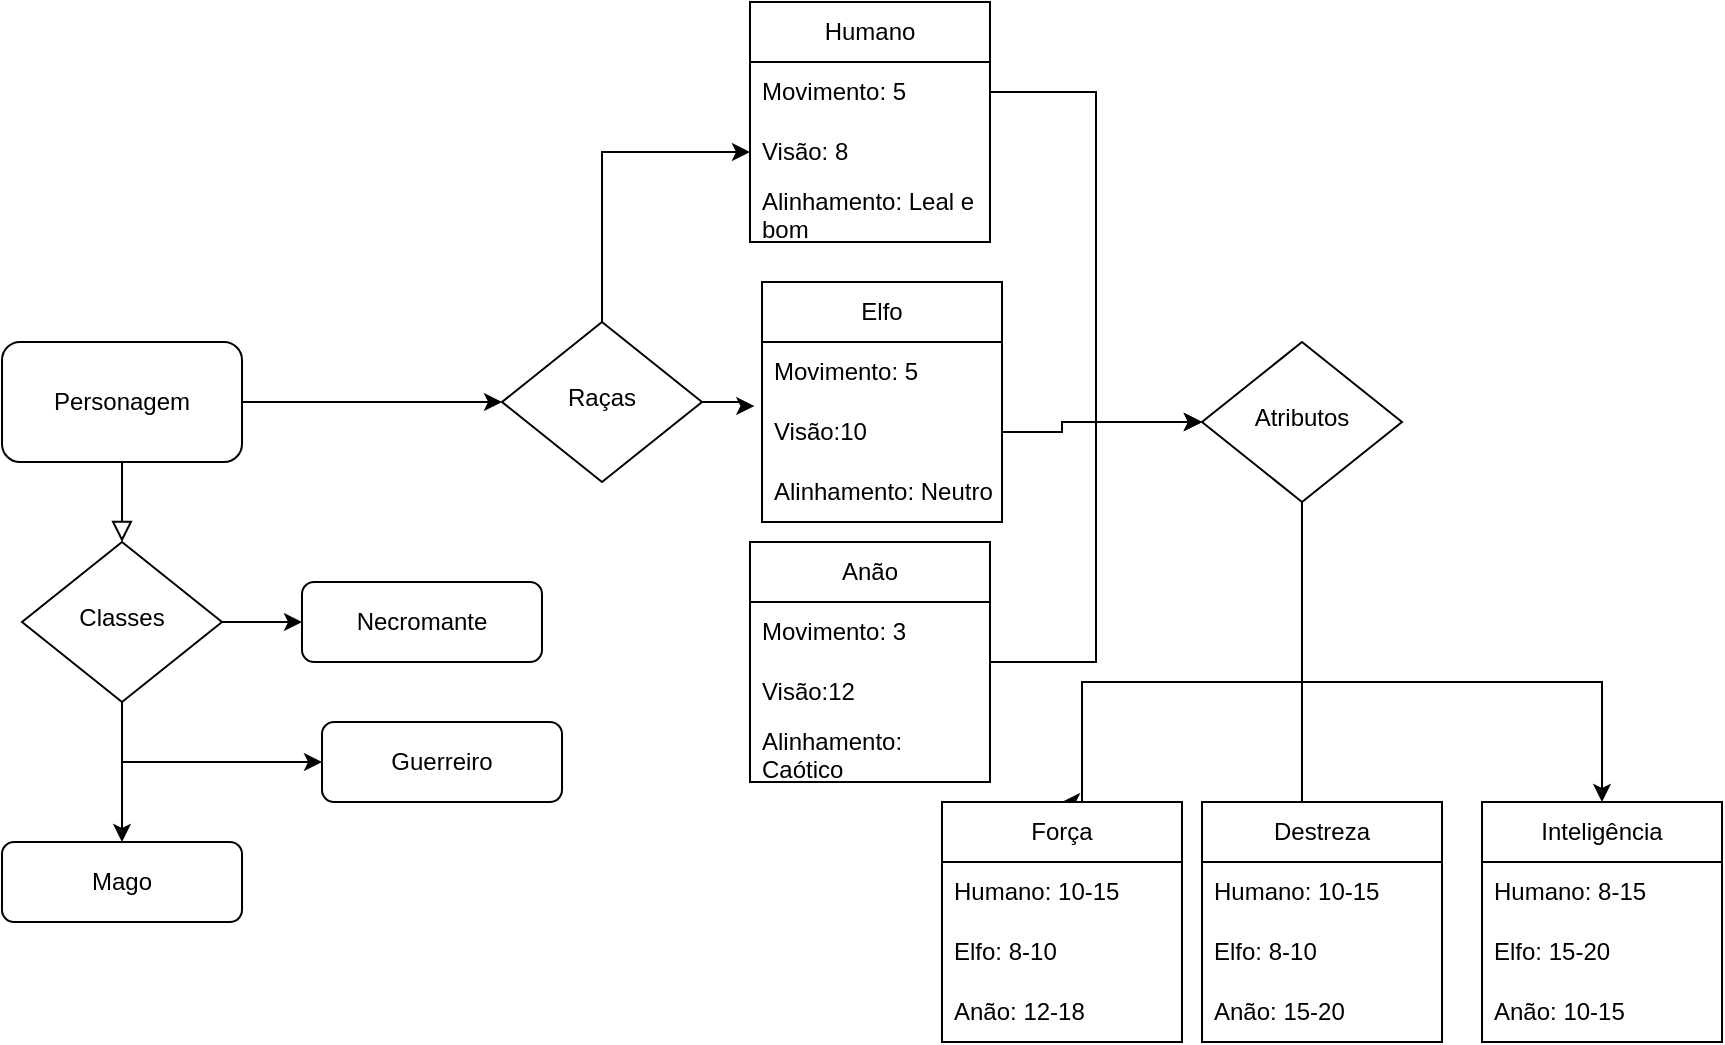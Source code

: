 <mxfile version="26.1.3">
  <diagram id="C5RBs43oDa-KdzZeNtuy" name="Page-1">
    <mxGraphModel dx="1081" dy="1758" grid="1" gridSize="10" guides="1" tooltips="1" connect="1" arrows="1" fold="1" page="1" pageScale="1" pageWidth="827" pageHeight="1169" math="0" shadow="0">
      <root>
        <mxCell id="WIyWlLk6GJQsqaUBKTNV-0" />
        <mxCell id="WIyWlLk6GJQsqaUBKTNV-1" parent="WIyWlLk6GJQsqaUBKTNV-0" />
        <mxCell id="WIyWlLk6GJQsqaUBKTNV-2" value="" style="rounded=0;html=1;jettySize=auto;orthogonalLoop=1;fontSize=11;endArrow=block;endFill=0;endSize=8;strokeWidth=1;shadow=0;labelBackgroundColor=none;edgeStyle=orthogonalEdgeStyle;" parent="WIyWlLk6GJQsqaUBKTNV-1" source="WIyWlLk6GJQsqaUBKTNV-3" target="WIyWlLk6GJQsqaUBKTNV-6" edge="1">
          <mxGeometry relative="1" as="geometry" />
        </mxCell>
        <mxCell id="BFYMt_2HhgS-FBfQeuZy-7" style="edgeStyle=orthogonalEdgeStyle;rounded=0;orthogonalLoop=1;jettySize=auto;html=1;entryX=0;entryY=0.5;entryDx=0;entryDy=0;" edge="1" parent="WIyWlLk6GJQsqaUBKTNV-1" source="WIyWlLk6GJQsqaUBKTNV-3" target="BFYMt_2HhgS-FBfQeuZy-10">
          <mxGeometry relative="1" as="geometry">
            <mxPoint x="460" y="60" as="targetPoint" />
          </mxGeometry>
        </mxCell>
        <mxCell id="WIyWlLk6GJQsqaUBKTNV-3" value="Personagem" style="rounded=1;whiteSpace=wrap;html=1;fontSize=12;glass=0;strokeWidth=1;shadow=0;" parent="WIyWlLk6GJQsqaUBKTNV-1" vertex="1">
          <mxGeometry x="40" y="30" width="120" height="60" as="geometry" />
        </mxCell>
        <mxCell id="BFYMt_2HhgS-FBfQeuZy-3" style="edgeStyle=orthogonalEdgeStyle;rounded=0;orthogonalLoop=1;jettySize=auto;html=1;" edge="1" parent="WIyWlLk6GJQsqaUBKTNV-1" source="WIyWlLk6GJQsqaUBKTNV-6" target="BFYMt_2HhgS-FBfQeuZy-2">
          <mxGeometry relative="1" as="geometry" />
        </mxCell>
        <mxCell id="BFYMt_2HhgS-FBfQeuZy-5" style="edgeStyle=orthogonalEdgeStyle;rounded=0;orthogonalLoop=1;jettySize=auto;html=1;entryX=0;entryY=0.5;entryDx=0;entryDy=0;" edge="1" parent="WIyWlLk6GJQsqaUBKTNV-1" source="WIyWlLk6GJQsqaUBKTNV-6" target="BFYMt_2HhgS-FBfQeuZy-4">
          <mxGeometry relative="1" as="geometry" />
        </mxCell>
        <mxCell id="BFYMt_2HhgS-FBfQeuZy-8" value="" style="edgeStyle=orthogonalEdgeStyle;rounded=0;orthogonalLoop=1;jettySize=auto;html=1;" edge="1" parent="WIyWlLk6GJQsqaUBKTNV-1" source="WIyWlLk6GJQsqaUBKTNV-6" target="WIyWlLk6GJQsqaUBKTNV-7">
          <mxGeometry relative="1" as="geometry">
            <Array as="points">
              <mxPoint x="320" y="240" />
              <mxPoint x="320" y="240" />
            </Array>
          </mxGeometry>
        </mxCell>
        <mxCell id="WIyWlLk6GJQsqaUBKTNV-6" value="Classes" style="rhombus;whiteSpace=wrap;html=1;shadow=0;fontFamily=Helvetica;fontSize=12;align=center;strokeWidth=1;spacing=6;spacingTop=-4;" parent="WIyWlLk6GJQsqaUBKTNV-1" vertex="1">
          <mxGeometry x="50" y="130" width="100" height="80" as="geometry" />
        </mxCell>
        <mxCell id="WIyWlLk6GJQsqaUBKTNV-7" value="Guerreiro" style="rounded=1;whiteSpace=wrap;html=1;fontSize=12;glass=0;strokeWidth=1;shadow=0;" parent="WIyWlLk6GJQsqaUBKTNV-1" vertex="1">
          <mxGeometry x="200" y="220" width="120" height="40" as="geometry" />
        </mxCell>
        <mxCell id="BFYMt_2HhgS-FBfQeuZy-2" value="Mago" style="rounded=1;whiteSpace=wrap;html=1;fontSize=12;glass=0;strokeWidth=1;shadow=0;" vertex="1" parent="WIyWlLk6GJQsqaUBKTNV-1">
          <mxGeometry x="40" y="280" width="120" height="40" as="geometry" />
        </mxCell>
        <mxCell id="BFYMt_2HhgS-FBfQeuZy-4" value="Necromante" style="rounded=1;whiteSpace=wrap;html=1;fontSize=12;glass=0;strokeWidth=1;shadow=0;" vertex="1" parent="WIyWlLk6GJQsqaUBKTNV-1">
          <mxGeometry x="190" y="150" width="120" height="40" as="geometry" />
        </mxCell>
        <mxCell id="BFYMt_2HhgS-FBfQeuZy-16" style="edgeStyle=orthogonalEdgeStyle;rounded=0;orthogonalLoop=1;jettySize=auto;html=1;entryX=0;entryY=0.5;entryDx=0;entryDy=0;" edge="1" parent="WIyWlLk6GJQsqaUBKTNV-1" source="BFYMt_2HhgS-FBfQeuZy-10" target="BFYMt_2HhgS-FBfQeuZy-47">
          <mxGeometry relative="1" as="geometry">
            <mxPoint x="440" y="70" as="targetPoint" />
          </mxGeometry>
        </mxCell>
        <mxCell id="BFYMt_2HhgS-FBfQeuZy-17" style="edgeStyle=orthogonalEdgeStyle;rounded=0;orthogonalLoop=1;jettySize=auto;html=1;entryX=-0.032;entryY=0.067;entryDx=0;entryDy=0;entryPerimeter=0;" edge="1" parent="WIyWlLk6GJQsqaUBKTNV-1" source="BFYMt_2HhgS-FBfQeuZy-10" target="BFYMt_2HhgS-FBfQeuZy-51">
          <mxGeometry relative="1" as="geometry">
            <mxPoint x="450" y="60" as="targetPoint" />
          </mxGeometry>
        </mxCell>
        <mxCell id="BFYMt_2HhgS-FBfQeuZy-10" value="Raças" style="rhombus;whiteSpace=wrap;html=1;shadow=0;fontFamily=Helvetica;fontSize=12;align=center;strokeWidth=1;spacing=6;spacingTop=-4;" vertex="1" parent="WIyWlLk6GJQsqaUBKTNV-1">
          <mxGeometry x="290" y="20" width="100" height="80" as="geometry" />
        </mxCell>
        <mxCell id="BFYMt_2HhgS-FBfQeuZy-24" style="edgeStyle=orthogonalEdgeStyle;rounded=0;orthogonalLoop=1;jettySize=auto;html=1;exitX=1;exitY=0.5;exitDx=0;exitDy=0;" edge="1" parent="WIyWlLk6GJQsqaUBKTNV-1" source="BFYMt_2HhgS-FBfQeuZy-51" target="BFYMt_2HhgS-FBfQeuZy-23">
          <mxGeometry relative="1" as="geometry">
            <mxPoint x="560" y="70.059" as="sourcePoint" />
            <Array as="points">
              <mxPoint x="570" y="70" />
            </Array>
          </mxGeometry>
        </mxCell>
        <mxCell id="BFYMt_2HhgS-FBfQeuZy-59" style="edgeStyle=orthogonalEdgeStyle;rounded=0;orthogonalLoop=1;jettySize=auto;html=1;entryX=0.5;entryY=0;entryDx=0;entryDy=0;" edge="1" parent="WIyWlLk6GJQsqaUBKTNV-1" source="BFYMt_2HhgS-FBfQeuZy-23" target="BFYMt_2HhgS-FBfQeuZy-32">
          <mxGeometry relative="1" as="geometry">
            <Array as="points">
              <mxPoint x="690" y="280" />
            </Array>
          </mxGeometry>
        </mxCell>
        <mxCell id="BFYMt_2HhgS-FBfQeuZy-60" style="edgeStyle=orthogonalEdgeStyle;rounded=0;orthogonalLoop=1;jettySize=auto;html=1;entryX=0.5;entryY=0;entryDx=0;entryDy=0;" edge="1" parent="WIyWlLk6GJQsqaUBKTNV-1" source="BFYMt_2HhgS-FBfQeuZy-23" target="BFYMt_2HhgS-FBfQeuZy-36">
          <mxGeometry relative="1" as="geometry">
            <Array as="points">
              <mxPoint x="690" y="200" />
              <mxPoint x="840" y="200" />
            </Array>
          </mxGeometry>
        </mxCell>
        <mxCell id="BFYMt_2HhgS-FBfQeuZy-61" style="edgeStyle=orthogonalEdgeStyle;rounded=0;orthogonalLoop=1;jettySize=auto;html=1;entryX=0.5;entryY=0;entryDx=0;entryDy=0;" edge="1" parent="WIyWlLk6GJQsqaUBKTNV-1" source="BFYMt_2HhgS-FBfQeuZy-23" target="BFYMt_2HhgS-FBfQeuZy-28">
          <mxGeometry relative="1" as="geometry">
            <Array as="points">
              <mxPoint x="690" y="200" />
              <mxPoint x="580" y="200" />
            </Array>
          </mxGeometry>
        </mxCell>
        <mxCell id="BFYMt_2HhgS-FBfQeuZy-23" value="Atributos" style="rhombus;whiteSpace=wrap;html=1;shadow=0;fontFamily=Helvetica;fontSize=12;align=center;strokeWidth=1;spacing=6;spacingTop=-4;" vertex="1" parent="WIyWlLk6GJQsqaUBKTNV-1">
          <mxGeometry x="640" y="30" width="100" height="80" as="geometry" />
        </mxCell>
        <mxCell id="BFYMt_2HhgS-FBfQeuZy-28" value="Força" style="swimlane;fontStyle=0;childLayout=stackLayout;horizontal=1;startSize=30;horizontalStack=0;resizeParent=1;resizeParentMax=0;resizeLast=0;collapsible=1;marginBottom=0;whiteSpace=wrap;html=1;" vertex="1" parent="WIyWlLk6GJQsqaUBKTNV-1">
          <mxGeometry x="510" y="260" width="120" height="120" as="geometry" />
        </mxCell>
        <mxCell id="BFYMt_2HhgS-FBfQeuZy-29" value="Humano: 10-15" style="text;strokeColor=none;fillColor=none;align=left;verticalAlign=middle;spacingLeft=4;spacingRight=4;overflow=hidden;points=[[0,0.5],[1,0.5]];portConstraint=eastwest;rotatable=0;whiteSpace=wrap;html=1;" vertex="1" parent="BFYMt_2HhgS-FBfQeuZy-28">
          <mxGeometry y="30" width="120" height="30" as="geometry" />
        </mxCell>
        <mxCell id="BFYMt_2HhgS-FBfQeuZy-30" value="Elfo: 8-10" style="text;strokeColor=none;fillColor=none;align=left;verticalAlign=middle;spacingLeft=4;spacingRight=4;overflow=hidden;points=[[0,0.5],[1,0.5]];portConstraint=eastwest;rotatable=0;whiteSpace=wrap;html=1;" vertex="1" parent="BFYMt_2HhgS-FBfQeuZy-28">
          <mxGeometry y="60" width="120" height="30" as="geometry" />
        </mxCell>
        <mxCell id="BFYMt_2HhgS-FBfQeuZy-31" value="Anão: 12-18" style="text;strokeColor=none;fillColor=none;align=left;verticalAlign=middle;spacingLeft=4;spacingRight=4;overflow=hidden;points=[[0,0.5],[1,0.5]];portConstraint=eastwest;rotatable=0;whiteSpace=wrap;html=1;" vertex="1" parent="BFYMt_2HhgS-FBfQeuZy-28">
          <mxGeometry y="90" width="120" height="30" as="geometry" />
        </mxCell>
        <mxCell id="BFYMt_2HhgS-FBfQeuZy-32" value="Destreza" style="swimlane;fontStyle=0;childLayout=stackLayout;horizontal=1;startSize=30;horizontalStack=0;resizeParent=1;resizeParentMax=0;resizeLast=0;collapsible=1;marginBottom=0;whiteSpace=wrap;html=1;" vertex="1" parent="WIyWlLk6GJQsqaUBKTNV-1">
          <mxGeometry x="640" y="260" width="120" height="120" as="geometry" />
        </mxCell>
        <mxCell id="BFYMt_2HhgS-FBfQeuZy-33" value="Humano: 10-15" style="text;strokeColor=none;fillColor=none;align=left;verticalAlign=middle;spacingLeft=4;spacingRight=4;overflow=hidden;points=[[0,0.5],[1,0.5]];portConstraint=eastwest;rotatable=0;whiteSpace=wrap;html=1;" vertex="1" parent="BFYMt_2HhgS-FBfQeuZy-32">
          <mxGeometry y="30" width="120" height="30" as="geometry" />
        </mxCell>
        <mxCell id="BFYMt_2HhgS-FBfQeuZy-34" value="Elfo: 8-10" style="text;strokeColor=none;fillColor=none;align=left;verticalAlign=middle;spacingLeft=4;spacingRight=4;overflow=hidden;points=[[0,0.5],[1,0.5]];portConstraint=eastwest;rotatable=0;whiteSpace=wrap;html=1;" vertex="1" parent="BFYMt_2HhgS-FBfQeuZy-32">
          <mxGeometry y="60" width="120" height="30" as="geometry" />
        </mxCell>
        <mxCell id="BFYMt_2HhgS-FBfQeuZy-35" value="Anão: 15-20" style="text;strokeColor=none;fillColor=none;align=left;verticalAlign=middle;spacingLeft=4;spacingRight=4;overflow=hidden;points=[[0,0.5],[1,0.5]];portConstraint=eastwest;rotatable=0;whiteSpace=wrap;html=1;" vertex="1" parent="BFYMt_2HhgS-FBfQeuZy-32">
          <mxGeometry y="90" width="120" height="30" as="geometry" />
        </mxCell>
        <mxCell id="BFYMt_2HhgS-FBfQeuZy-36" value="Inteligência" style="swimlane;fontStyle=0;childLayout=stackLayout;horizontal=1;startSize=30;horizontalStack=0;resizeParent=1;resizeParentMax=0;resizeLast=0;collapsible=1;marginBottom=0;whiteSpace=wrap;html=1;" vertex="1" parent="WIyWlLk6GJQsqaUBKTNV-1">
          <mxGeometry x="780" y="260" width="120" height="120" as="geometry" />
        </mxCell>
        <mxCell id="BFYMt_2HhgS-FBfQeuZy-37" value="Humano: 8-15" style="text;strokeColor=none;fillColor=none;align=left;verticalAlign=middle;spacingLeft=4;spacingRight=4;overflow=hidden;points=[[0,0.5],[1,0.5]];portConstraint=eastwest;rotatable=0;whiteSpace=wrap;html=1;" vertex="1" parent="BFYMt_2HhgS-FBfQeuZy-36">
          <mxGeometry y="30" width="120" height="30" as="geometry" />
        </mxCell>
        <mxCell id="BFYMt_2HhgS-FBfQeuZy-38" value="Elfo: 15-20" style="text;strokeColor=none;fillColor=none;align=left;verticalAlign=middle;spacingLeft=4;spacingRight=4;overflow=hidden;points=[[0,0.5],[1,0.5]];portConstraint=eastwest;rotatable=0;whiteSpace=wrap;html=1;" vertex="1" parent="BFYMt_2HhgS-FBfQeuZy-36">
          <mxGeometry y="60" width="120" height="30" as="geometry" />
        </mxCell>
        <mxCell id="BFYMt_2HhgS-FBfQeuZy-39" value="Anão: 10-15" style="text;strokeColor=none;fillColor=none;align=left;verticalAlign=middle;spacingLeft=4;spacingRight=4;overflow=hidden;points=[[0,0.5],[1,0.5]];portConstraint=eastwest;rotatable=0;whiteSpace=wrap;html=1;" vertex="1" parent="BFYMt_2HhgS-FBfQeuZy-36">
          <mxGeometry y="90" width="120" height="30" as="geometry" />
        </mxCell>
        <mxCell id="BFYMt_2HhgS-FBfQeuZy-45" value="Humano" style="swimlane;fontStyle=0;childLayout=stackLayout;horizontal=1;startSize=30;horizontalStack=0;resizeParent=1;resizeParentMax=0;resizeLast=0;collapsible=1;marginBottom=0;whiteSpace=wrap;html=1;" vertex="1" parent="WIyWlLk6GJQsqaUBKTNV-1">
          <mxGeometry x="414" y="-140" width="120" height="120" as="geometry" />
        </mxCell>
        <mxCell id="BFYMt_2HhgS-FBfQeuZy-46" value="Movimento: 5" style="text;strokeColor=none;fillColor=none;align=left;verticalAlign=middle;spacingLeft=4;spacingRight=4;overflow=hidden;points=[[0,0.5],[1,0.5]];portConstraint=eastwest;rotatable=0;whiteSpace=wrap;html=1;" vertex="1" parent="BFYMt_2HhgS-FBfQeuZy-45">
          <mxGeometry y="30" width="120" height="30" as="geometry" />
        </mxCell>
        <mxCell id="BFYMt_2HhgS-FBfQeuZy-47" value="Visão: 8" style="text;strokeColor=none;fillColor=none;align=left;verticalAlign=middle;spacingLeft=4;spacingRight=4;overflow=hidden;points=[[0,0.5],[1,0.5]];portConstraint=eastwest;rotatable=0;whiteSpace=wrap;html=1;" vertex="1" parent="BFYMt_2HhgS-FBfQeuZy-45">
          <mxGeometry y="60" width="120" height="30" as="geometry" />
        </mxCell>
        <mxCell id="BFYMt_2HhgS-FBfQeuZy-48" value="Alinhamento: Leal e bom" style="text;strokeColor=none;fillColor=none;align=left;verticalAlign=middle;spacingLeft=4;spacingRight=4;overflow=hidden;points=[[0,0.5],[1,0.5]];portConstraint=eastwest;rotatable=0;whiteSpace=wrap;html=1;" vertex="1" parent="BFYMt_2HhgS-FBfQeuZy-45">
          <mxGeometry y="90" width="120" height="30" as="geometry" />
        </mxCell>
        <mxCell id="BFYMt_2HhgS-FBfQeuZy-49" value="Elfo" style="swimlane;fontStyle=0;childLayout=stackLayout;horizontal=1;startSize=30;horizontalStack=0;resizeParent=1;resizeParentMax=0;resizeLast=0;collapsible=1;marginBottom=0;whiteSpace=wrap;html=1;" vertex="1" parent="WIyWlLk6GJQsqaUBKTNV-1">
          <mxGeometry x="420" width="120" height="120" as="geometry" />
        </mxCell>
        <mxCell id="BFYMt_2HhgS-FBfQeuZy-50" value="Movimento: 5" style="text;strokeColor=none;fillColor=none;align=left;verticalAlign=middle;spacingLeft=4;spacingRight=4;overflow=hidden;points=[[0,0.5],[1,0.5]];portConstraint=eastwest;rotatable=0;whiteSpace=wrap;html=1;" vertex="1" parent="BFYMt_2HhgS-FBfQeuZy-49">
          <mxGeometry y="30" width="120" height="30" as="geometry" />
        </mxCell>
        <mxCell id="BFYMt_2HhgS-FBfQeuZy-51" value="Visão:10" style="text;strokeColor=none;fillColor=none;align=left;verticalAlign=middle;spacingLeft=4;spacingRight=4;overflow=hidden;points=[[0,0.5],[1,0.5]];portConstraint=eastwest;rotatable=0;whiteSpace=wrap;html=1;" vertex="1" parent="BFYMt_2HhgS-FBfQeuZy-49">
          <mxGeometry y="60" width="120" height="30" as="geometry" />
        </mxCell>
        <mxCell id="BFYMt_2HhgS-FBfQeuZy-52" value="Alinhamento: Neutro" style="text;strokeColor=none;fillColor=none;align=left;verticalAlign=middle;spacingLeft=4;spacingRight=4;overflow=hidden;points=[[0,0.5],[1,0.5]];portConstraint=eastwest;rotatable=0;whiteSpace=wrap;html=1;" vertex="1" parent="BFYMt_2HhgS-FBfQeuZy-49">
          <mxGeometry y="90" width="120" height="30" as="geometry" />
        </mxCell>
        <mxCell id="BFYMt_2HhgS-FBfQeuZy-53" style="edgeStyle=orthogonalEdgeStyle;rounded=0;orthogonalLoop=1;jettySize=auto;html=1;entryX=0;entryY=0.5;entryDx=0;entryDy=0;" edge="1" parent="WIyWlLk6GJQsqaUBKTNV-1" source="BFYMt_2HhgS-FBfQeuZy-46" target="BFYMt_2HhgS-FBfQeuZy-23">
          <mxGeometry relative="1" as="geometry" />
        </mxCell>
        <mxCell id="BFYMt_2HhgS-FBfQeuZy-62" style="edgeStyle=orthogonalEdgeStyle;rounded=0;orthogonalLoop=1;jettySize=auto;html=1;entryX=0;entryY=0.5;entryDx=0;entryDy=0;" edge="1" parent="WIyWlLk6GJQsqaUBKTNV-1" source="BFYMt_2HhgS-FBfQeuZy-54" target="BFYMt_2HhgS-FBfQeuZy-23">
          <mxGeometry relative="1" as="geometry" />
        </mxCell>
        <mxCell id="BFYMt_2HhgS-FBfQeuZy-54" value="Anão" style="swimlane;fontStyle=0;childLayout=stackLayout;horizontal=1;startSize=30;horizontalStack=0;resizeParent=1;resizeParentMax=0;resizeLast=0;collapsible=1;marginBottom=0;whiteSpace=wrap;html=1;" vertex="1" parent="WIyWlLk6GJQsqaUBKTNV-1">
          <mxGeometry x="414" y="130" width="120" height="120" as="geometry" />
        </mxCell>
        <mxCell id="BFYMt_2HhgS-FBfQeuZy-55" value="Movimento: 3" style="text;strokeColor=none;fillColor=none;align=left;verticalAlign=middle;spacingLeft=4;spacingRight=4;overflow=hidden;points=[[0,0.5],[1,0.5]];portConstraint=eastwest;rotatable=0;whiteSpace=wrap;html=1;" vertex="1" parent="BFYMt_2HhgS-FBfQeuZy-54">
          <mxGeometry y="30" width="120" height="30" as="geometry" />
        </mxCell>
        <mxCell id="BFYMt_2HhgS-FBfQeuZy-56" value="Visão:12" style="text;strokeColor=none;fillColor=none;align=left;verticalAlign=middle;spacingLeft=4;spacingRight=4;overflow=hidden;points=[[0,0.5],[1,0.5]];portConstraint=eastwest;rotatable=0;whiteSpace=wrap;html=1;" vertex="1" parent="BFYMt_2HhgS-FBfQeuZy-54">
          <mxGeometry y="60" width="120" height="30" as="geometry" />
        </mxCell>
        <mxCell id="BFYMt_2HhgS-FBfQeuZy-57" value="Alinhamento: Caótico" style="text;strokeColor=none;fillColor=none;align=left;verticalAlign=middle;spacingLeft=4;spacingRight=4;overflow=hidden;points=[[0,0.5],[1,0.5]];portConstraint=eastwest;rotatable=0;whiteSpace=wrap;html=1;" vertex="1" parent="BFYMt_2HhgS-FBfQeuZy-54">
          <mxGeometry y="90" width="120" height="30" as="geometry" />
        </mxCell>
      </root>
    </mxGraphModel>
  </diagram>
</mxfile>
